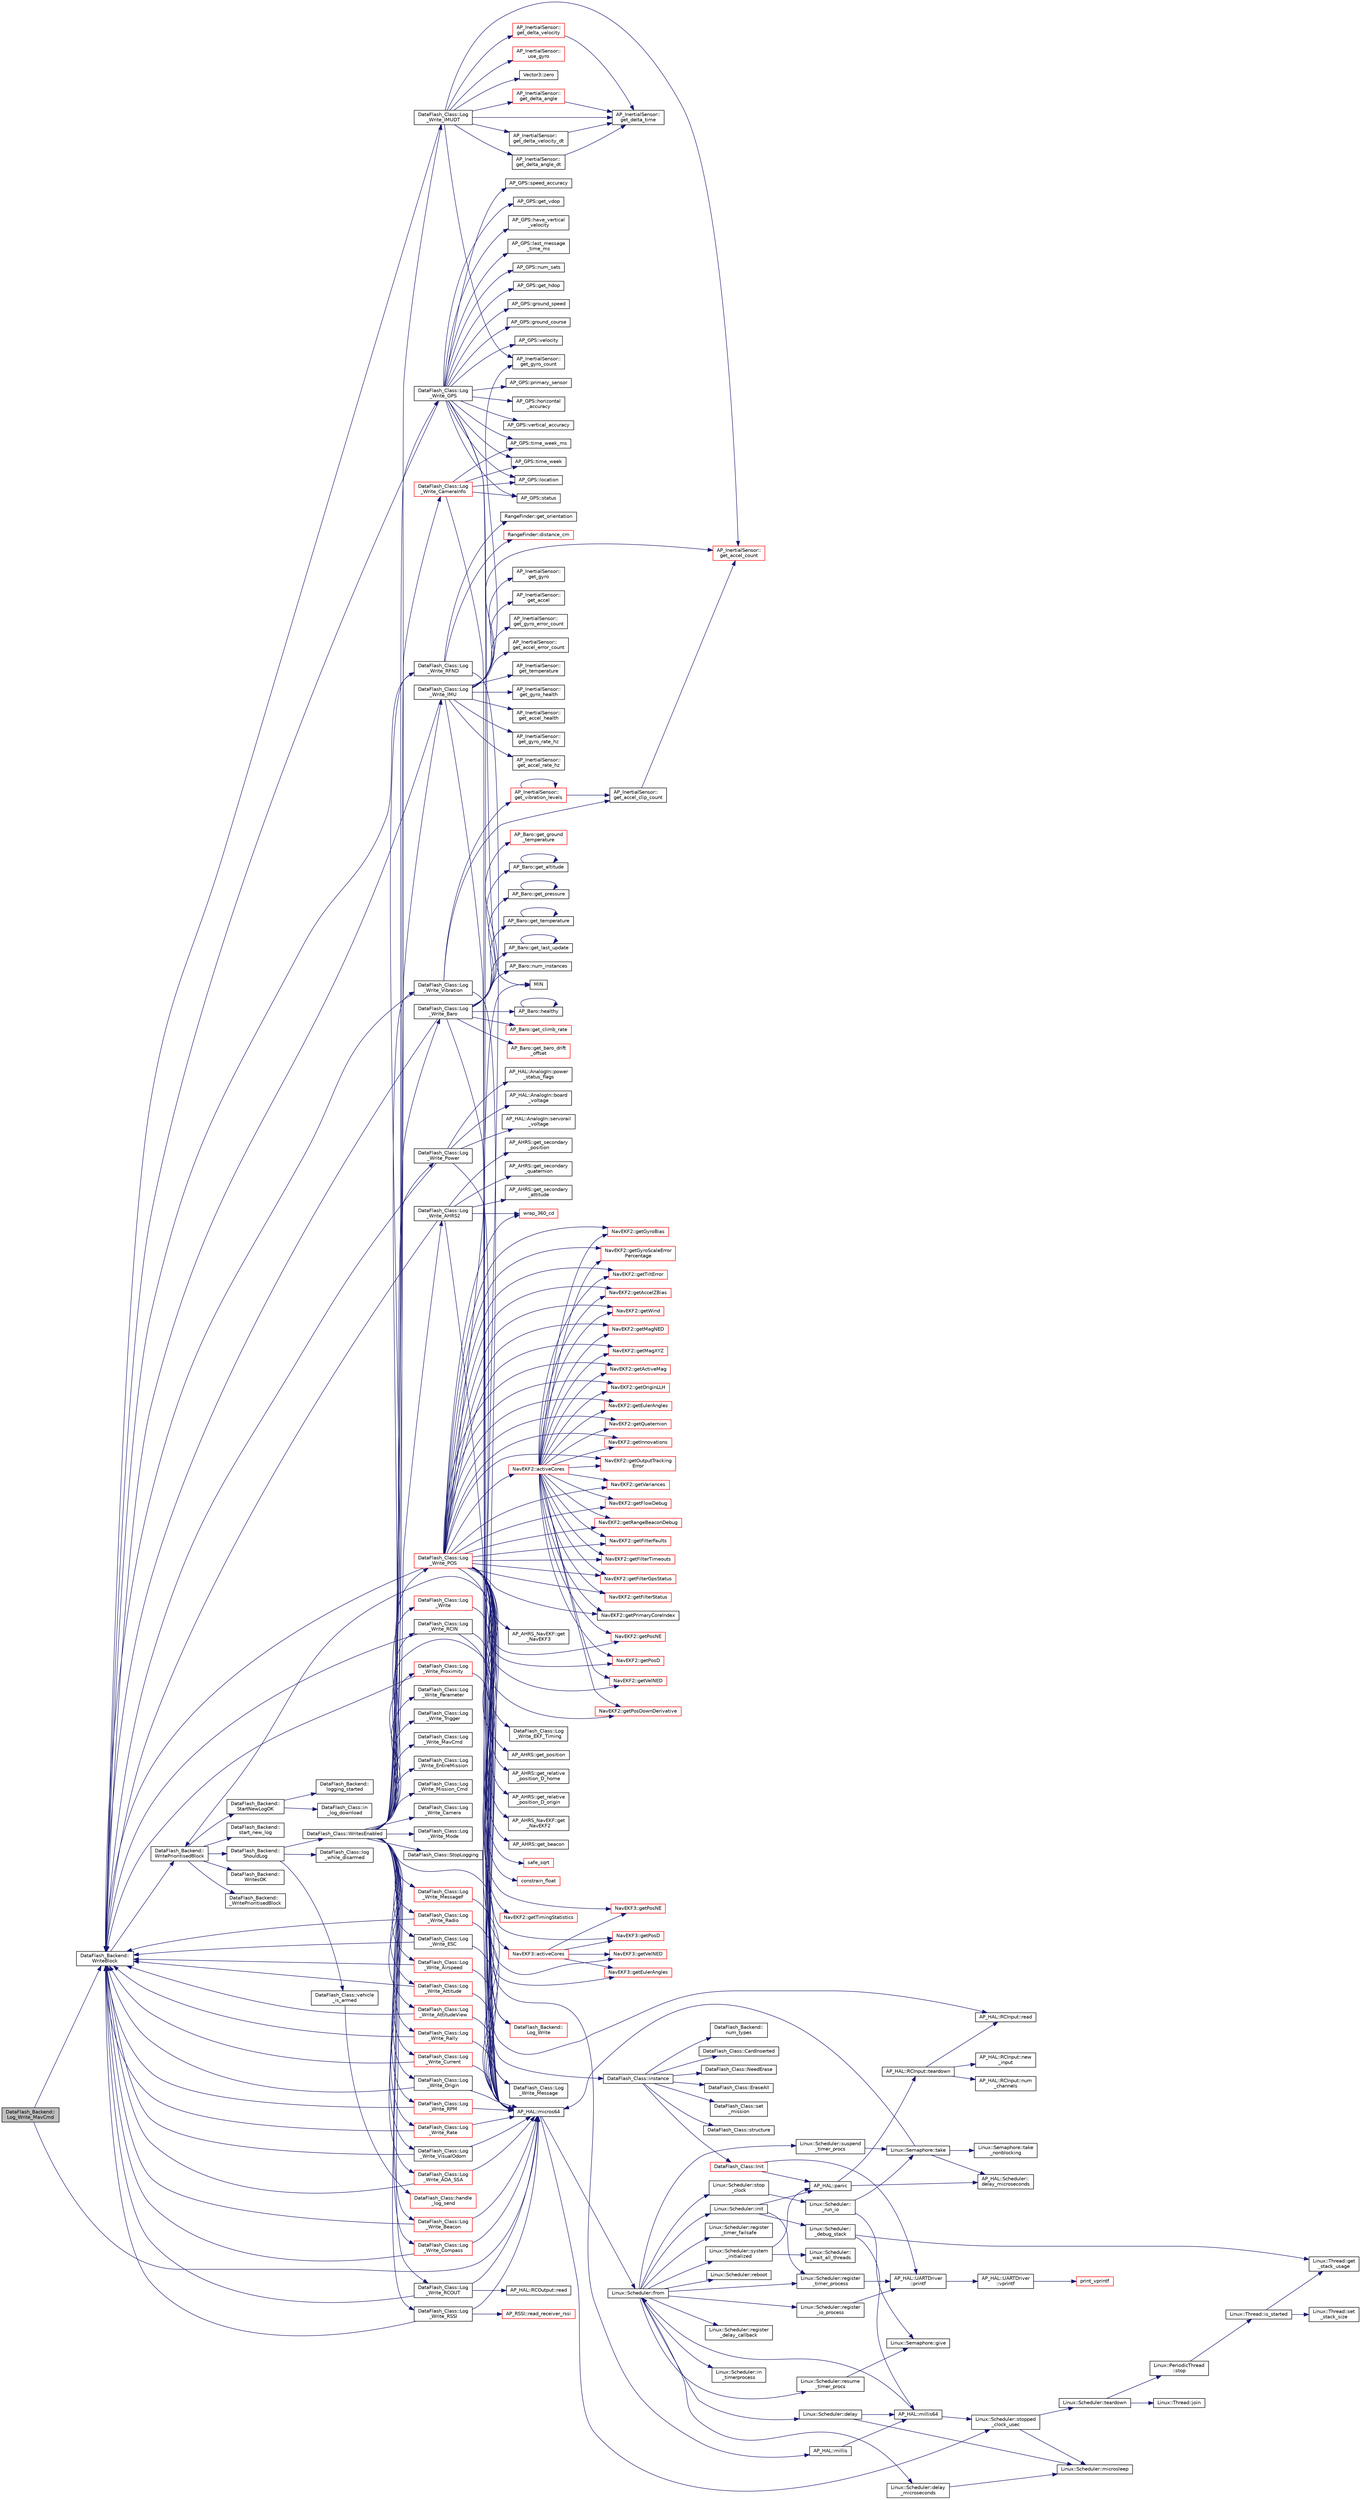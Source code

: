 digraph "DataFlash_Backend::Log_Write_MavCmd"
{
 // INTERACTIVE_SVG=YES
  edge [fontname="Helvetica",fontsize="10",labelfontname="Helvetica",labelfontsize="10"];
  node [fontname="Helvetica",fontsize="10",shape=record];
  rankdir="LR";
  Node1 [label="DataFlash_Backend::\lLog_Write_MavCmd",height=0.2,width=0.4,color="black", fillcolor="grey75", style="filled", fontcolor="black"];
  Node1 -> Node2 [color="midnightblue",fontsize="10",style="solid",fontname="Helvetica"];
  Node2 [label="AP_HAL::micros64",height=0.2,width=0.4,color="black", fillcolor="white", style="filled",URL="$namespaceAP__HAL.html#a7aa0ce7625c9680e30ff4a99940907a5"];
  Node2 -> Node3 [color="midnightblue",fontsize="10",style="solid",fontname="Helvetica"];
  Node3 [label="Linux::Scheduler::from",height=0.2,width=0.4,color="black", fillcolor="white", style="filled",URL="$classLinux_1_1Scheduler.html#a53ecaae0fdc72f85bd57c4b0cff93653"];
  Node3 -> Node4 [color="midnightblue",fontsize="10",style="solid",fontname="Helvetica"];
  Node4 [label="Linux::Scheduler::init",height=0.2,width=0.4,color="black", fillcolor="white", style="filled",URL="$classLinux_1_1Scheduler.html#a3d77c332e051c28c83fb07757e7100bd"];
  Node4 -> Node5 [color="midnightblue",fontsize="10",style="solid",fontname="Helvetica"];
  Node5 [label="AP_HAL::panic",height=0.2,width=0.4,color="black", fillcolor="white", style="filled",URL="$namespaceAP__HAL.html#a71832f03d849a0c088f04fc98d3c8143"];
  Node5 -> Node6 [color="midnightblue",fontsize="10",style="solid",fontname="Helvetica"];
  Node6 [label="AP_HAL::RCInput::teardown",height=0.2,width=0.4,color="black", fillcolor="white", style="filled",URL="$classAP__HAL_1_1RCInput.html#a2bea13d38f2b9ae8bf5193a3a69f0a31"];
  Node6 -> Node7 [color="midnightblue",fontsize="10",style="solid",fontname="Helvetica"];
  Node7 [label="AP_HAL::RCInput::new\l_input",height=0.2,width=0.4,color="black", fillcolor="white", style="filled",URL="$classAP__HAL_1_1RCInput.html#aee1fade33080edef83dd7db0fad0f7da"];
  Node6 -> Node8 [color="midnightblue",fontsize="10",style="solid",fontname="Helvetica"];
  Node8 [label="AP_HAL::RCInput::num\l_channels",height=0.2,width=0.4,color="black", fillcolor="white", style="filled",URL="$classAP__HAL_1_1RCInput.html#ae55f959c6115c1f41783af3a2b6c4fcd"];
  Node6 -> Node9 [color="midnightblue",fontsize="10",style="solid",fontname="Helvetica"];
  Node9 [label="AP_HAL::RCInput::read",height=0.2,width=0.4,color="black", fillcolor="white", style="filled",URL="$classAP__HAL_1_1RCInput.html#a078fd7e6d2e6a899009ec674a8e03498"];
  Node5 -> Node10 [color="midnightblue",fontsize="10",style="solid",fontname="Helvetica"];
  Node10 [label="AP_HAL::Scheduler::\ldelay_microseconds",height=0.2,width=0.4,color="black", fillcolor="white", style="filled",URL="$classAP__HAL_1_1Scheduler.html#a78c4f1b1f192ac1c99544b6cc8f099b0"];
  Node4 -> Node11 [color="midnightblue",fontsize="10",style="solid",fontname="Helvetica"];
  Node11 [label="Linux::Scheduler::register\l_timer_process",height=0.2,width=0.4,color="black", fillcolor="white", style="filled",URL="$classLinux_1_1Scheduler.html#a02a34a123dfebaf360f7010745e1e646"];
  Node11 -> Node12 [color="midnightblue",fontsize="10",style="solid",fontname="Helvetica"];
  Node12 [label="AP_HAL::UARTDriver\l::printf",height=0.2,width=0.4,color="black", fillcolor="white", style="filled",URL="$classAP__HAL_1_1UARTDriver.html#a6ceedc792594e59fc7d80b39a435f027"];
  Node12 -> Node13 [color="midnightblue",fontsize="10",style="solid",fontname="Helvetica"];
  Node13 [label="AP_HAL::UARTDriver\l::vprintf",height=0.2,width=0.4,color="black", fillcolor="white", style="filled",URL="$classAP__HAL_1_1UARTDriver.html#aa8abfb6d6641299472c29ac1edde559f"];
  Node13 -> Node14 [color="midnightblue",fontsize="10",style="solid",fontname="Helvetica"];
  Node14 [label="print_vprintf",height=0.2,width=0.4,color="red", fillcolor="white", style="filled",URL="$print__vprintf_8cpp.html#a1534eaeab54696df96975b56d9f49212"];
  Node4 -> Node15 [color="midnightblue",fontsize="10",style="solid",fontname="Helvetica"];
  Node15 [label="Linux::Scheduler::\l_debug_stack",height=0.2,width=0.4,color="black", fillcolor="white", style="filled",URL="$classLinux_1_1Scheduler.html#a163eb7b285c95b1b1d036fc61d723910"];
  Node15 -> Node16 [color="midnightblue",fontsize="10",style="solid",fontname="Helvetica"];
  Node16 [label="AP_HAL::millis64",height=0.2,width=0.4,color="black", fillcolor="white", style="filled",URL="$namespaceAP__HAL.html#a59336c5fceaf28a76d1df1581a87a25d"];
  Node16 -> Node3 [color="midnightblue",fontsize="10",style="solid",fontname="Helvetica"];
  Node16 -> Node17 [color="midnightblue",fontsize="10",style="solid",fontname="Helvetica"];
  Node17 [label="Linux::Scheduler::stopped\l_clock_usec",height=0.2,width=0.4,color="black", fillcolor="white", style="filled",URL="$classLinux_1_1Scheduler.html#a682b4c34f330f66db5ab4aa5d96e13f9"];
  Node17 -> Node18 [color="midnightblue",fontsize="10",style="solid",fontname="Helvetica"];
  Node18 [label="Linux::Scheduler::microsleep",height=0.2,width=0.4,color="black", fillcolor="white", style="filled",URL="$classLinux_1_1Scheduler.html#a647872aff158b510c56862f51f951538"];
  Node17 -> Node19 [color="midnightblue",fontsize="10",style="solid",fontname="Helvetica"];
  Node19 [label="Linux::Scheduler::teardown",height=0.2,width=0.4,color="black", fillcolor="white", style="filled",URL="$classLinux_1_1Scheduler.html#ab373a83d818679432520ea881044b2a7"];
  Node19 -> Node20 [color="midnightblue",fontsize="10",style="solid",fontname="Helvetica"];
  Node20 [label="Linux::PeriodicThread\l::stop",height=0.2,width=0.4,color="black", fillcolor="white", style="filled",URL="$classLinux_1_1PeriodicThread.html#a136aaf6e713f63b246fc4a2905e6e9a1"];
  Node20 -> Node21 [color="midnightblue",fontsize="10",style="solid",fontname="Helvetica"];
  Node21 [label="Linux::Thread::is_started",height=0.2,width=0.4,color="black", fillcolor="white", style="filled",URL="$classLinux_1_1Thread.html#a240d7b48a9a8eb43638f67295a1819e5"];
  Node21 -> Node22 [color="midnightblue",fontsize="10",style="solid",fontname="Helvetica"];
  Node22 [label="Linux::Thread::get\l_stack_usage",height=0.2,width=0.4,color="black", fillcolor="white", style="filled",URL="$classLinux_1_1Thread.html#a6884970a0811ae21953c57fb98aa6e96"];
  Node21 -> Node23 [color="midnightblue",fontsize="10",style="solid",fontname="Helvetica"];
  Node23 [label="Linux::Thread::set\l_stack_size",height=0.2,width=0.4,color="black", fillcolor="white", style="filled",URL="$classLinux_1_1Thread.html#a8d3282b714faaf68eae534e9276419f0"];
  Node19 -> Node24 [color="midnightblue",fontsize="10",style="solid",fontname="Helvetica"];
  Node24 [label="Linux::Thread::join",height=0.2,width=0.4,color="black", fillcolor="white", style="filled",URL="$classLinux_1_1Thread.html#a32b7d184279634922e2f3b23b584fbcd"];
  Node15 -> Node22 [color="midnightblue",fontsize="10",style="solid",fontname="Helvetica"];
  Node3 -> Node25 [color="midnightblue",fontsize="10",style="solid",fontname="Helvetica"];
  Node25 [label="Linux::Scheduler::delay",height=0.2,width=0.4,color="black", fillcolor="white", style="filled",URL="$classLinux_1_1Scheduler.html#a14f3239ecbb9889823b20dc9de655c2f"];
  Node25 -> Node16 [color="midnightblue",fontsize="10",style="solid",fontname="Helvetica"];
  Node25 -> Node18 [color="midnightblue",fontsize="10",style="solid",fontname="Helvetica"];
  Node3 -> Node26 [color="midnightblue",fontsize="10",style="solid",fontname="Helvetica"];
  Node26 [label="Linux::Scheduler::delay\l_microseconds",height=0.2,width=0.4,color="black", fillcolor="white", style="filled",URL="$classLinux_1_1Scheduler.html#a4cffd5bcba0175bf49c7aa75ff3bf09a"];
  Node26 -> Node18 [color="midnightblue",fontsize="10",style="solid",fontname="Helvetica"];
  Node3 -> Node27 [color="midnightblue",fontsize="10",style="solid",fontname="Helvetica"];
  Node27 [label="Linux::Scheduler::register\l_delay_callback",height=0.2,width=0.4,color="black", fillcolor="white", style="filled",URL="$classLinux_1_1Scheduler.html#a5cb50b637d5fd3e5f9220bc23db0fb3f"];
  Node3 -> Node11 [color="midnightblue",fontsize="10",style="solid",fontname="Helvetica"];
  Node3 -> Node28 [color="midnightblue",fontsize="10",style="solid",fontname="Helvetica"];
  Node28 [label="Linux::Scheduler::register\l_io_process",height=0.2,width=0.4,color="black", fillcolor="white", style="filled",URL="$classLinux_1_1Scheduler.html#aa2be97cb8686d72cc322fb38f69a940c"];
  Node28 -> Node12 [color="midnightblue",fontsize="10",style="solid",fontname="Helvetica"];
  Node3 -> Node29 [color="midnightblue",fontsize="10",style="solid",fontname="Helvetica"];
  Node29 [label="Linux::Scheduler::suspend\l_timer_procs",height=0.2,width=0.4,color="black", fillcolor="white", style="filled",URL="$classLinux_1_1Scheduler.html#abba967d02c28cb0b16a7cebbff9bc6d6"];
  Node29 -> Node30 [color="midnightblue",fontsize="10",style="solid",fontname="Helvetica"];
  Node30 [label="Linux::Semaphore::take",height=0.2,width=0.4,color="black", fillcolor="white", style="filled",URL="$classLinux_1_1Semaphore.html#afc4c8706abb7e68aa4001ea372dc614e"];
  Node30 -> Node31 [color="midnightblue",fontsize="10",style="solid",fontname="Helvetica"];
  Node31 [label="Linux::Semaphore::take\l_nonblocking",height=0.2,width=0.4,color="black", fillcolor="white", style="filled",URL="$classLinux_1_1Semaphore.html#a561b4f40f3a76335f1a686c2aed526f9"];
  Node30 -> Node2 [color="midnightblue",fontsize="10",style="solid",fontname="Helvetica"];
  Node30 -> Node10 [color="midnightblue",fontsize="10",style="solid",fontname="Helvetica"];
  Node3 -> Node32 [color="midnightblue",fontsize="10",style="solid",fontname="Helvetica"];
  Node32 [label="Linux::Scheduler::resume\l_timer_procs",height=0.2,width=0.4,color="black", fillcolor="white", style="filled",URL="$classLinux_1_1Scheduler.html#aee4e701b92cb4721c4de1bfcdcded70c"];
  Node32 -> Node33 [color="midnightblue",fontsize="10",style="solid",fontname="Helvetica"];
  Node33 [label="Linux::Semaphore::give",height=0.2,width=0.4,color="black", fillcolor="white", style="filled",URL="$classLinux_1_1Semaphore.html#a216f91636f64b57b59d43ef64af91624"];
  Node3 -> Node34 [color="midnightblue",fontsize="10",style="solid",fontname="Helvetica"];
  Node34 [label="Linux::Scheduler::in\l_timerprocess",height=0.2,width=0.4,color="black", fillcolor="white", style="filled",URL="$classLinux_1_1Scheduler.html#af23753e7c6bfa97553db215a64235455"];
  Node3 -> Node35 [color="midnightblue",fontsize="10",style="solid",fontname="Helvetica"];
  Node35 [label="Linux::Scheduler::register\l_timer_failsafe",height=0.2,width=0.4,color="black", fillcolor="white", style="filled",URL="$classLinux_1_1Scheduler.html#ac193459e3575c7a0588fdc72250c2044"];
  Node3 -> Node36 [color="midnightblue",fontsize="10",style="solid",fontname="Helvetica"];
  Node36 [label="Linux::Scheduler::system\l_initialized",height=0.2,width=0.4,color="black", fillcolor="white", style="filled",URL="$classLinux_1_1Scheduler.html#ad6070a7ee637adf5101b1e6b6efbf8f6"];
  Node36 -> Node5 [color="midnightblue",fontsize="10",style="solid",fontname="Helvetica"];
  Node36 -> Node37 [color="midnightblue",fontsize="10",style="solid",fontname="Helvetica"];
  Node37 [label="Linux::Scheduler::\l_wait_all_threads",height=0.2,width=0.4,color="black", fillcolor="white", style="filled",URL="$classLinux_1_1Scheduler.html#ac52c8da3f1f4fd79c50bd64379daf399"];
  Node3 -> Node38 [color="midnightblue",fontsize="10",style="solid",fontname="Helvetica"];
  Node38 [label="Linux::Scheduler::reboot",height=0.2,width=0.4,color="black", fillcolor="white", style="filled",URL="$classLinux_1_1Scheduler.html#ae72cfa66c849ffd882ef518c35c71e69"];
  Node3 -> Node39 [color="midnightblue",fontsize="10",style="solid",fontname="Helvetica"];
  Node39 [label="Linux::Scheduler::stop\l_clock",height=0.2,width=0.4,color="black", fillcolor="white", style="filled",URL="$classLinux_1_1Scheduler.html#a392aebafcdfe9a812e4db4b7a9dcce9c"];
  Node39 -> Node40 [color="midnightblue",fontsize="10",style="solid",fontname="Helvetica"];
  Node40 [label="Linux::Scheduler::\l_run_io",height=0.2,width=0.4,color="black", fillcolor="white", style="filled",URL="$classLinux_1_1Scheduler.html#a70b024d7d0886bf47b46cc3ee310d638"];
  Node40 -> Node30 [color="midnightblue",fontsize="10",style="solid",fontname="Helvetica"];
  Node40 -> Node33 [color="midnightblue",fontsize="10",style="solid",fontname="Helvetica"];
  Node2 -> Node17 [color="midnightblue",fontsize="10",style="solid",fontname="Helvetica"];
  Node1 -> Node41 [color="midnightblue",fontsize="10",style="solid",fontname="Helvetica"];
  Node41 [label="DataFlash_Backend::\lWriteBlock",height=0.2,width=0.4,color="black", fillcolor="white", style="filled",URL="$classDataFlash__Backend.html#aed94b3ad1fd7333ddd7c2e20c3433d52"];
  Node41 -> Node42 [color="midnightblue",fontsize="10",style="solid",fontname="Helvetica"];
  Node42 [label="DataFlash_Backend::\lWritePrioritisedBlock",height=0.2,width=0.4,color="black", fillcolor="white", style="filled",URL="$classDataFlash__Backend.html#a70bd07e118265442caab0d742cb06abc"];
  Node42 -> Node43 [color="midnightblue",fontsize="10",style="solid",fontname="Helvetica"];
  Node43 [label="DataFlash_Backend::\lShouldLog",height=0.2,width=0.4,color="black", fillcolor="white", style="filled",URL="$classDataFlash__Backend.html#ae29c274eff677e46bb9e404656194789"];
  Node43 -> Node44 [color="midnightblue",fontsize="10",style="solid",fontname="Helvetica"];
  Node44 [label="DataFlash_Class::WritesEnabled",height=0.2,width=0.4,color="black", fillcolor="white", style="filled",URL="$classDataFlash__Class.html#a680528ccef337901407a125439e1f397"];
  Node44 -> Node45 [color="midnightblue",fontsize="10",style="solid",fontname="Helvetica"];
  Node45 [label="DataFlash_Class::StopLogging",height=0.2,width=0.4,color="black", fillcolor="white", style="filled",URL="$classDataFlash__Class.html#a538502933250cd0213a575101b1a127d"];
  Node44 -> Node46 [color="midnightblue",fontsize="10",style="solid",fontname="Helvetica"];
  Node46 [label="DataFlash_Class::Log\l_Write_Parameter",height=0.2,width=0.4,color="black", fillcolor="white", style="filled",URL="$classDataFlash__Class.html#a488ee9ba241f827fcb979dbccfdab76d"];
  Node44 -> Node47 [color="midnightblue",fontsize="10",style="solid",fontname="Helvetica"];
  Node47 [label="DataFlash_Class::Log\l_Write_GPS",height=0.2,width=0.4,color="black", fillcolor="white", style="filled",URL="$classDataFlash__Class.html#a8a9087dec83092f0ea67b6741ff9f32e"];
  Node47 -> Node2 [color="midnightblue",fontsize="10",style="solid",fontname="Helvetica"];
  Node47 -> Node48 [color="midnightblue",fontsize="10",style="solid",fontname="Helvetica"];
  Node48 [label="AP_GPS::location",height=0.2,width=0.4,color="black", fillcolor="white", style="filled",URL="$classAP__GPS.html#a2ca8a9bad47faad1baeb09e124979022"];
  Node47 -> Node49 [color="midnightblue",fontsize="10",style="solid",fontname="Helvetica"];
  Node49 [label="AP_GPS::status",height=0.2,width=0.4,color="black", fillcolor="white", style="filled",URL="$classAP__GPS.html#a9093c8cf1d5a78ccd8677229bb314d37",tooltip="Query GPS status. "];
  Node47 -> Node50 [color="midnightblue",fontsize="10",style="solid",fontname="Helvetica"];
  Node50 [label="AP_GPS::time_week_ms",height=0.2,width=0.4,color="black", fillcolor="white", style="filled",URL="$classAP__GPS.html#a1a47dc3e414a9d83ff18fa849c538823"];
  Node47 -> Node51 [color="midnightblue",fontsize="10",style="solid",fontname="Helvetica"];
  Node51 [label="AP_GPS::time_week",height=0.2,width=0.4,color="black", fillcolor="white", style="filled",URL="$classAP__GPS.html#a0f232d5ff5d2e54ad7dc7a52ab16f207"];
  Node47 -> Node52 [color="midnightblue",fontsize="10",style="solid",fontname="Helvetica"];
  Node52 [label="AP_GPS::num_sats",height=0.2,width=0.4,color="black", fillcolor="white", style="filled",URL="$classAP__GPS.html#af74c8da8ab7394a33b0f0e64582d8648"];
  Node47 -> Node53 [color="midnightblue",fontsize="10",style="solid",fontname="Helvetica"];
  Node53 [label="AP_GPS::get_hdop",height=0.2,width=0.4,color="black", fillcolor="white", style="filled",URL="$classAP__GPS.html#ae70aabdca2602d0a8f12f3e7696b3c55"];
  Node47 -> Node54 [color="midnightblue",fontsize="10",style="solid",fontname="Helvetica"];
  Node54 [label="AP_GPS::ground_speed",height=0.2,width=0.4,color="black", fillcolor="white", style="filled",URL="$classAP__GPS.html#a426041563da447ec6e9cde1926a88fdb"];
  Node47 -> Node55 [color="midnightblue",fontsize="10",style="solid",fontname="Helvetica"];
  Node55 [label="AP_GPS::ground_course",height=0.2,width=0.4,color="black", fillcolor="white", style="filled",URL="$classAP__GPS.html#a5bff6fe60a8622eb35886fa413f9a249"];
  Node47 -> Node56 [color="midnightblue",fontsize="10",style="solid",fontname="Helvetica"];
  Node56 [label="AP_GPS::velocity",height=0.2,width=0.4,color="black", fillcolor="white", style="filled",URL="$classAP__GPS.html#a8b36acdc5098b3f77e28ec640b438fbd"];
  Node47 -> Node57 [color="midnightblue",fontsize="10",style="solid",fontname="Helvetica"];
  Node57 [label="AP_GPS::primary_sensor",height=0.2,width=0.4,color="black", fillcolor="white", style="filled",URL="$classAP__GPS.html#a8881e12793759a81dc52755a76d0cc98"];
  Node47 -> Node41 [color="midnightblue",fontsize="10",style="solid",fontname="Helvetica"];
  Node47 -> Node58 [color="midnightblue",fontsize="10",style="solid",fontname="Helvetica"];
  Node58 [label="AP_GPS::horizontal\l_accuracy",height=0.2,width=0.4,color="black", fillcolor="white", style="filled",URL="$classAP__GPS.html#ab9667a2efe22a330232d6ba425c78364"];
  Node47 -> Node59 [color="midnightblue",fontsize="10",style="solid",fontname="Helvetica"];
  Node59 [label="AP_GPS::vertical_accuracy",height=0.2,width=0.4,color="black", fillcolor="white", style="filled",URL="$classAP__GPS.html#a8e6e1403d3e5d9856683739295a6b84f"];
  Node47 -> Node60 [color="midnightblue",fontsize="10",style="solid",fontname="Helvetica"];
  Node60 [label="AP_GPS::speed_accuracy",height=0.2,width=0.4,color="black", fillcolor="white", style="filled",URL="$classAP__GPS.html#ae23d76fc05fafc83e57d0c6a620b1567"];
  Node47 -> Node61 [color="midnightblue",fontsize="10",style="solid",fontname="Helvetica"];
  Node61 [label="AP_GPS::get_vdop",height=0.2,width=0.4,color="black", fillcolor="white", style="filled",URL="$classAP__GPS.html#a884e2d3e3896b651b56f2558475604ef"];
  Node47 -> Node62 [color="midnightblue",fontsize="10",style="solid",fontname="Helvetica"];
  Node62 [label="MIN",height=0.2,width=0.4,color="black", fillcolor="white", style="filled",URL="$AP__Math_8h.html#a6b187a3fa1e9f663e89175e7e8e213d6"];
  Node47 -> Node63 [color="midnightblue",fontsize="10",style="solid",fontname="Helvetica"];
  Node63 [label="AP_GPS::have_vertical\l_velocity",height=0.2,width=0.4,color="black", fillcolor="white", style="filled",URL="$classAP__GPS.html#ac7d2e0692095207a6ff19072dcac9ef6"];
  Node47 -> Node64 [color="midnightblue",fontsize="10",style="solid",fontname="Helvetica"];
  Node64 [label="AP_GPS::last_message\l_time_ms",height=0.2,width=0.4,color="black", fillcolor="white", style="filled",URL="$classAP__GPS.html#af701b15d8f8f1050e4acab57a867cf4b"];
  Node44 -> Node65 [color="midnightblue",fontsize="10",style="solid",fontname="Helvetica"];
  Node65 [label="DataFlash_Class::instance",height=0.2,width=0.4,color="black", fillcolor="white", style="filled",URL="$classDataFlash__Class.html#af898b7f68e05b5d2a6eaf53d2c178983"];
  Node65 -> Node66 [color="midnightblue",fontsize="10",style="solid",fontname="Helvetica"];
  Node66 [label="DataFlash_Class::set\l_mission",height=0.2,width=0.4,color="black", fillcolor="white", style="filled",URL="$classDataFlash__Class.html#a95bf3cac993c1ee326acc6447e99d875"];
  Node65 -> Node67 [color="midnightblue",fontsize="10",style="solid",fontname="Helvetica"];
  Node67 [label="DataFlash_Class::Init",height=0.2,width=0.4,color="red", fillcolor="white", style="filled",URL="$classDataFlash__Class.html#aabebe7ff9db07e2890274fceaa81b063"];
  Node67 -> Node5 [color="midnightblue",fontsize="10",style="solid",fontname="Helvetica"];
  Node67 -> Node12 [color="midnightblue",fontsize="10",style="solid",fontname="Helvetica"];
  Node65 -> Node68 [color="midnightblue",fontsize="10",style="solid",fontname="Helvetica"];
  Node68 [label="DataFlash_Class::structure",height=0.2,width=0.4,color="black", fillcolor="white", style="filled",URL="$classDataFlash__Class.html#a7ac0e748bbc5c6e72645bb6245257600"];
  Node65 -> Node69 [color="midnightblue",fontsize="10",style="solid",fontname="Helvetica"];
  Node69 [label="DataFlash_Backend::\lnum_types",height=0.2,width=0.4,color="black", fillcolor="white", style="filled",URL="$classDataFlash__Backend.html#a33e7a1703d68bd91ac6782bb10b209f8"];
  Node65 -> Node70 [color="midnightblue",fontsize="10",style="solid",fontname="Helvetica"];
  Node70 [label="DataFlash_Class::CardInserted",height=0.2,width=0.4,color="black", fillcolor="white", style="filled",URL="$classDataFlash__Class.html#a1d18bc15f196f1deb794f9ebd4878da8"];
  Node65 -> Node71 [color="midnightblue",fontsize="10",style="solid",fontname="Helvetica"];
  Node71 [label="DataFlash_Class::NeedErase",height=0.2,width=0.4,color="black", fillcolor="white", style="filled",URL="$classDataFlash__Class.html#a803c6dd673a2eaac58eea2012e57ea17"];
  Node65 -> Node72 [color="midnightblue",fontsize="10",style="solid",fontname="Helvetica"];
  Node72 [label="DataFlash_Class::EraseAll",height=0.2,width=0.4,color="black", fillcolor="white", style="filled",URL="$classDataFlash__Class.html#a53a4a975a3813e9f58ddaaa3b5865a4a"];
  Node44 -> Node73 [color="midnightblue",fontsize="10",style="solid",fontname="Helvetica"];
  Node73 [label="DataFlash_Class::Log\l_Write_RFND",height=0.2,width=0.4,color="black", fillcolor="white", style="filled",URL="$classDataFlash__Class.html#af0a21d8a256a8e1e6f9da5566cc5a168"];
  Node73 -> Node2 [color="midnightblue",fontsize="10",style="solid",fontname="Helvetica"];
  Node73 -> Node74 [color="midnightblue",fontsize="10",style="solid",fontname="Helvetica"];
  Node74 [label="RangeFinder::distance_cm",height=0.2,width=0.4,color="red", fillcolor="white", style="filled",URL="$classRangeFinder.html#a451a7507d534024c72faa2d1b734cb3c"];
  Node73 -> Node75 [color="midnightblue",fontsize="10",style="solid",fontname="Helvetica"];
  Node75 [label="RangeFinder::get_orientation",height=0.2,width=0.4,color="black", fillcolor="white", style="filled",URL="$classRangeFinder.html#a8726073396e842beb10cd0b851fa5521"];
  Node73 -> Node41 [color="midnightblue",fontsize="10",style="solid",fontname="Helvetica"];
  Node44 -> Node76 [color="midnightblue",fontsize="10",style="solid",fontname="Helvetica"];
  Node76 [label="DataFlash_Class::Log\l_Write_IMU",height=0.2,width=0.4,color="black", fillcolor="white", style="filled",URL="$classDataFlash__Class.html#a805d766e5347af5349e0979a2a07e452"];
  Node76 -> Node2 [color="midnightblue",fontsize="10",style="solid",fontname="Helvetica"];
  Node76 -> Node77 [color="midnightblue",fontsize="10",style="solid",fontname="Helvetica"];
  Node77 [label="AP_InertialSensor::\lget_gyro",height=0.2,width=0.4,color="black", fillcolor="white", style="filled",URL="$classAP__InertialSensor.html#a6df2d8ad956d4f375bdee541102f16af"];
  Node76 -> Node78 [color="midnightblue",fontsize="10",style="solid",fontname="Helvetica"];
  Node78 [label="AP_InertialSensor::\lget_accel",height=0.2,width=0.4,color="black", fillcolor="white", style="filled",URL="$classAP__InertialSensor.html#a0f63a4a0e6fc84d6ab9519bc4b254055"];
  Node76 -> Node79 [color="midnightblue",fontsize="10",style="solid",fontname="Helvetica"];
  Node79 [label="AP_InertialSensor::\lget_gyro_error_count",height=0.2,width=0.4,color="black", fillcolor="white", style="filled",URL="$classAP__InertialSensor.html#a0208b9ee617055ef5fccf3547fa79400"];
  Node76 -> Node80 [color="midnightblue",fontsize="10",style="solid",fontname="Helvetica"];
  Node80 [label="AP_InertialSensor::\lget_accel_error_count",height=0.2,width=0.4,color="black", fillcolor="white", style="filled",URL="$classAP__InertialSensor.html#a51a3b3e542f07bbbaea85df6f7c653bf"];
  Node76 -> Node81 [color="midnightblue",fontsize="10",style="solid",fontname="Helvetica"];
  Node81 [label="AP_InertialSensor::\lget_temperature",height=0.2,width=0.4,color="black", fillcolor="white", style="filled",URL="$classAP__InertialSensor.html#a837904ff9797073addb51f20cfefef19"];
  Node76 -> Node82 [color="midnightblue",fontsize="10",style="solid",fontname="Helvetica"];
  Node82 [label="AP_InertialSensor::\lget_gyro_health",height=0.2,width=0.4,color="black", fillcolor="white", style="filled",URL="$classAP__InertialSensor.html#abc8c1aea2c3bc58a05d8d9832a9d1194"];
  Node76 -> Node83 [color="midnightblue",fontsize="10",style="solid",fontname="Helvetica"];
  Node83 [label="AP_InertialSensor::\lget_accel_health",height=0.2,width=0.4,color="black", fillcolor="white", style="filled",URL="$classAP__InertialSensor.html#a2044e7b3804c73b4c393d3988351a96e"];
  Node76 -> Node84 [color="midnightblue",fontsize="10",style="solid",fontname="Helvetica"];
  Node84 [label="AP_InertialSensor::\lget_gyro_rate_hz",height=0.2,width=0.4,color="black", fillcolor="white", style="filled",URL="$classAP__InertialSensor.html#a72fab33b51df58de4d58450a30575522"];
  Node76 -> Node85 [color="midnightblue",fontsize="10",style="solid",fontname="Helvetica"];
  Node85 [label="AP_InertialSensor::\lget_accel_rate_hz",height=0.2,width=0.4,color="black", fillcolor="white", style="filled",URL="$classAP__InertialSensor.html#afa9b1004c306ba221deba79866d3388a"];
  Node76 -> Node41 [color="midnightblue",fontsize="10",style="solid",fontname="Helvetica"];
  Node76 -> Node86 [color="midnightblue",fontsize="10",style="solid",fontname="Helvetica"];
  Node86 [label="AP_InertialSensor::\lget_gyro_count",height=0.2,width=0.4,color="black", fillcolor="white", style="filled",URL="$classAP__InertialSensor.html#aef7fac4fe6ae817ed325f9e35735e94d"];
  Node76 -> Node87 [color="midnightblue",fontsize="10",style="solid",fontname="Helvetica"];
  Node87 [label="AP_InertialSensor::\lget_accel_count",height=0.2,width=0.4,color="red", fillcolor="white", style="filled",URL="$classAP__InertialSensor.html#ac57331a5046d45016ef900726e1be2fb"];
  Node44 -> Node88 [color="midnightblue",fontsize="10",style="solid",fontname="Helvetica"];
  Node88 [label="DataFlash_Class::Log\l_Write_IMUDT",height=0.2,width=0.4,color="black", fillcolor="white", style="filled",URL="$classDataFlash__Class.html#a5835f10f0f4c71618a3793d582b3a52a"];
  Node88 -> Node89 [color="midnightblue",fontsize="10",style="solid",fontname="Helvetica"];
  Node89 [label="AP_InertialSensor::\lget_delta_time",height=0.2,width=0.4,color="black", fillcolor="white", style="filled",URL="$classAP__InertialSensor.html#a7091792f55b39778157617b5e38e6075"];
  Node88 -> Node90 [color="midnightblue",fontsize="10",style="solid",fontname="Helvetica"];
  Node90 [label="AP_InertialSensor::\lget_delta_velocity_dt",height=0.2,width=0.4,color="black", fillcolor="white", style="filled",URL="$classAP__InertialSensor.html#ad22e8ed9b13a093d5cf3a2a420522b3b"];
  Node90 -> Node89 [color="midnightblue",fontsize="10",style="solid",fontname="Helvetica"];
  Node88 -> Node91 [color="midnightblue",fontsize="10",style="solid",fontname="Helvetica"];
  Node91 [label="AP_InertialSensor::\lget_delta_angle_dt",height=0.2,width=0.4,color="black", fillcolor="white", style="filled",URL="$classAP__InertialSensor.html#aa0f163df261837af5bfe71c3ad0cee6c"];
  Node91 -> Node89 [color="midnightblue",fontsize="10",style="solid",fontname="Helvetica"];
  Node88 -> Node92 [color="midnightblue",fontsize="10",style="solid",fontname="Helvetica"];
  Node92 [label="AP_InertialSensor::\lget_delta_angle",height=0.2,width=0.4,color="red", fillcolor="white", style="filled",URL="$classAP__InertialSensor.html#a3be069418436a7fc7a9f87c2b8b34730"];
  Node92 -> Node89 [color="midnightblue",fontsize="10",style="solid",fontname="Helvetica"];
  Node88 -> Node93 [color="midnightblue",fontsize="10",style="solid",fontname="Helvetica"];
  Node93 [label="AP_InertialSensor::\lget_delta_velocity",height=0.2,width=0.4,color="red", fillcolor="white", style="filled",URL="$classAP__InertialSensor.html#ae29959984a5cbda37ebfce599f89ef73"];
  Node93 -> Node89 [color="midnightblue",fontsize="10",style="solid",fontname="Helvetica"];
  Node88 -> Node41 [color="midnightblue",fontsize="10",style="solid",fontname="Helvetica"];
  Node88 -> Node86 [color="midnightblue",fontsize="10",style="solid",fontname="Helvetica"];
  Node88 -> Node87 [color="midnightblue",fontsize="10",style="solid",fontname="Helvetica"];
  Node88 -> Node94 [color="midnightblue",fontsize="10",style="solid",fontname="Helvetica"];
  Node94 [label="AP_InertialSensor::\luse_gyro",height=0.2,width=0.4,color="red", fillcolor="white", style="filled",URL="$classAP__InertialSensor.html#a9e282c96973585fd9d22973a751fdf03"];
  Node88 -> Node95 [color="midnightblue",fontsize="10",style="solid",fontname="Helvetica"];
  Node95 [label="Vector3::zero",height=0.2,width=0.4,color="black", fillcolor="white", style="filled",URL="$classVector3.html#adf1769d5ee5df2f8585df2f540fa5efe"];
  Node44 -> Node96 [color="midnightblue",fontsize="10",style="solid",fontname="Helvetica"];
  Node96 [label="DataFlash_Class::Log\l_Write_Vibration",height=0.2,width=0.4,color="black", fillcolor="white", style="filled",URL="$classDataFlash__Class.html#af3e28f802f9d4f6be01a5283ada628fe"];
  Node96 -> Node2 [color="midnightblue",fontsize="10",style="solid",fontname="Helvetica"];
  Node96 -> Node97 [color="midnightblue",fontsize="10",style="solid",fontname="Helvetica"];
  Node97 [label="AP_InertialSensor::\lget_vibration_levels",height=0.2,width=0.4,color="red", fillcolor="white", style="filled",URL="$classAP__InertialSensor.html#aa781aa6c6244eac9da3f144cb81b3213"];
  Node97 -> Node97 [color="midnightblue",fontsize="10",style="solid",fontname="Helvetica"];
  Node97 -> Node98 [color="midnightblue",fontsize="10",style="solid",fontname="Helvetica"];
  Node98 [label="AP_InertialSensor::\lget_accel_clip_count",height=0.2,width=0.4,color="black", fillcolor="white", style="filled",URL="$classAP__InertialSensor.html#aa670f13835339cc000af447c6be5c4b1"];
  Node98 -> Node87 [color="midnightblue",fontsize="10",style="solid",fontname="Helvetica"];
  Node96 -> Node98 [color="midnightblue",fontsize="10",style="solid",fontname="Helvetica"];
  Node96 -> Node41 [color="midnightblue",fontsize="10",style="solid",fontname="Helvetica"];
  Node44 -> Node99 [color="midnightblue",fontsize="10",style="solid",fontname="Helvetica"];
  Node99 [label="DataFlash_Class::Log\l_Write_RCIN",height=0.2,width=0.4,color="black", fillcolor="white", style="filled",URL="$classDataFlash__Class.html#ae3cb0f9ab8db6bcced3f504a2a767081"];
  Node99 -> Node2 [color="midnightblue",fontsize="10",style="solid",fontname="Helvetica"];
  Node99 -> Node9 [color="midnightblue",fontsize="10",style="solid",fontname="Helvetica"];
  Node99 -> Node41 [color="midnightblue",fontsize="10",style="solid",fontname="Helvetica"];
  Node44 -> Node100 [color="midnightblue",fontsize="10",style="solid",fontname="Helvetica"];
  Node100 [label="DataFlash_Class::Log\l_Write_RCOUT",height=0.2,width=0.4,color="black", fillcolor="white", style="filled",URL="$classDataFlash__Class.html#a365196ae7546b5065934ffbdb91066e5"];
  Node100 -> Node2 [color="midnightblue",fontsize="10",style="solid",fontname="Helvetica"];
  Node100 -> Node101 [color="midnightblue",fontsize="10",style="solid",fontname="Helvetica"];
  Node101 [label="AP_HAL::RCOutput::read",height=0.2,width=0.4,color="black", fillcolor="white", style="filled",URL="$classAP__HAL_1_1RCOutput.html#a420a3b2ebf1216aa2dea1563225bb70f"];
  Node100 -> Node41 [color="midnightblue",fontsize="10",style="solid",fontname="Helvetica"];
  Node44 -> Node102 [color="midnightblue",fontsize="10",style="solid",fontname="Helvetica"];
  Node102 [label="DataFlash_Class::Log\l_Write_RSSI",height=0.2,width=0.4,color="black", fillcolor="white", style="filled",URL="$classDataFlash__Class.html#ab89b9493bafe090db104589de9bc100c"];
  Node102 -> Node2 [color="midnightblue",fontsize="10",style="solid",fontname="Helvetica"];
  Node102 -> Node103 [color="midnightblue",fontsize="10",style="solid",fontname="Helvetica"];
  Node103 [label="AP_RSSI::read_receiver_rssi",height=0.2,width=0.4,color="red", fillcolor="white", style="filled",URL="$classAP__RSSI.html#aaf433294279d2da28157c6036faee2fa"];
  Node102 -> Node41 [color="midnightblue",fontsize="10",style="solid",fontname="Helvetica"];
  Node44 -> Node104 [color="midnightblue",fontsize="10",style="solid",fontname="Helvetica"];
  Node104 [label="DataFlash_Class::Log\l_Write_Baro",height=0.2,width=0.4,color="black", fillcolor="white", style="filled",URL="$classDataFlash__Class.html#a4a12c2f2025e0a63d6ec85602857d0cb"];
  Node104 -> Node2 [color="midnightblue",fontsize="10",style="solid",fontname="Helvetica"];
  Node104 -> Node105 [color="midnightblue",fontsize="10",style="solid",fontname="Helvetica"];
  Node105 [label="AP_Baro::get_climb_rate",height=0.2,width=0.4,color="red", fillcolor="white", style="filled",URL="$classAP__Baro.html#afd63ca7ecadb313c2217bd9f7e6a7b42"];
  Node104 -> Node106 [color="midnightblue",fontsize="10",style="solid",fontname="Helvetica"];
  Node106 [label="AP_Baro::get_baro_drift\l_offset",height=0.2,width=0.4,color="red", fillcolor="white", style="filled",URL="$classAP__Baro.html#a79bff5f0fdc6e8f6f0f801e829179ad7"];
  Node104 -> Node107 [color="midnightblue",fontsize="10",style="solid",fontname="Helvetica"];
  Node107 [label="AP_Baro::get_ground\l_temperature",height=0.2,width=0.4,color="red", fillcolor="white", style="filled",URL="$classAP__Baro.html#a56e804f0994a7fa0bb295735002c928e"];
  Node104 -> Node108 [color="midnightblue",fontsize="10",style="solid",fontname="Helvetica"];
  Node108 [label="AP_Baro::get_altitude",height=0.2,width=0.4,color="black", fillcolor="white", style="filled",URL="$classAP__Baro.html#a984b4dbc11e276e832467253590da933"];
  Node108 -> Node108 [color="midnightblue",fontsize="10",style="solid",fontname="Helvetica"];
  Node104 -> Node109 [color="midnightblue",fontsize="10",style="solid",fontname="Helvetica"];
  Node109 [label="AP_Baro::get_pressure",height=0.2,width=0.4,color="black", fillcolor="white", style="filled",URL="$classAP__Baro.html#aafa0e900262503f0ba84d4cadcf888d7"];
  Node109 -> Node109 [color="midnightblue",fontsize="10",style="solid",fontname="Helvetica"];
  Node104 -> Node110 [color="midnightblue",fontsize="10",style="solid",fontname="Helvetica"];
  Node110 [label="AP_Baro::get_temperature",height=0.2,width=0.4,color="black", fillcolor="white", style="filled",URL="$classAP__Baro.html#a08986d0a15b5b74601f505c9ffb258c2"];
  Node110 -> Node110 [color="midnightblue",fontsize="10",style="solid",fontname="Helvetica"];
  Node104 -> Node111 [color="midnightblue",fontsize="10",style="solid",fontname="Helvetica"];
  Node111 [label="AP_Baro::get_last_update",height=0.2,width=0.4,color="black", fillcolor="white", style="filled",URL="$classAP__Baro.html#aae5b3ae28aca807eb20b722a04685061"];
  Node111 -> Node111 [color="midnightblue",fontsize="10",style="solid",fontname="Helvetica"];
  Node104 -> Node41 [color="midnightblue",fontsize="10",style="solid",fontname="Helvetica"];
  Node104 -> Node112 [color="midnightblue",fontsize="10",style="solid",fontname="Helvetica"];
  Node112 [label="AP_Baro::num_instances",height=0.2,width=0.4,color="black", fillcolor="white", style="filled",URL="$classAP__Baro.html#a1f7196f34a53cd91adbf7f905c7f7244"];
  Node104 -> Node113 [color="midnightblue",fontsize="10",style="solid",fontname="Helvetica"];
  Node113 [label="AP_Baro::healthy",height=0.2,width=0.4,color="black", fillcolor="white", style="filled",URL="$classAP__Baro.html#afdb3b202976bb59dfcc20e6d799029e0"];
  Node113 -> Node113 [color="midnightblue",fontsize="10",style="solid",fontname="Helvetica"];
  Node44 -> Node114 [color="midnightblue",fontsize="10",style="solid",fontname="Helvetica"];
  Node114 [label="DataFlash_Class::Log\l_Write_Power",height=0.2,width=0.4,color="black", fillcolor="white", style="filled",URL="$classDataFlash__Class.html#a0244745bcbf21252169dbca26be44557"];
  Node114 -> Node2 [color="midnightblue",fontsize="10",style="solid",fontname="Helvetica"];
  Node114 -> Node115 [color="midnightblue",fontsize="10",style="solid",fontname="Helvetica"];
  Node115 [label="AP_HAL::AnalogIn::board\l_voltage",height=0.2,width=0.4,color="black", fillcolor="white", style="filled",URL="$classAP__HAL_1_1AnalogIn.html#a84c87bc57f06182afc85725cafe22698"];
  Node114 -> Node116 [color="midnightblue",fontsize="10",style="solid",fontname="Helvetica"];
  Node116 [label="AP_HAL::AnalogIn::servorail\l_voltage",height=0.2,width=0.4,color="black", fillcolor="white", style="filled",URL="$classAP__HAL_1_1AnalogIn.html#aec5bbeb075072b2cc35d2301236c7f45"];
  Node114 -> Node117 [color="midnightblue",fontsize="10",style="solid",fontname="Helvetica"];
  Node117 [label="AP_HAL::AnalogIn::power\l_status_flags",height=0.2,width=0.4,color="black", fillcolor="white", style="filled",URL="$classAP__HAL_1_1AnalogIn.html#ab607b3cdb6819195a05f728589ffaf29"];
  Node114 -> Node41 [color="midnightblue",fontsize="10",style="solid",fontname="Helvetica"];
  Node44 -> Node118 [color="midnightblue",fontsize="10",style="solid",fontname="Helvetica"];
  Node118 [label="DataFlash_Class::Log\l_Write_AHRS2",height=0.2,width=0.4,color="black", fillcolor="white", style="filled",URL="$classDataFlash__Class.html#ad81bca014959c6b0a6714ea0d83c409f"];
  Node118 -> Node119 [color="midnightblue",fontsize="10",style="solid",fontname="Helvetica"];
  Node119 [label="AP_AHRS::get_secondary\l_attitude",height=0.2,width=0.4,color="black", fillcolor="white", style="filled",URL="$classAP__AHRS.html#ab58e7d00d7e434949abca436144b58e4"];
  Node118 -> Node120 [color="midnightblue",fontsize="10",style="solid",fontname="Helvetica"];
  Node120 [label="AP_AHRS::get_secondary\l_position",height=0.2,width=0.4,color="black", fillcolor="white", style="filled",URL="$classAP__AHRS.html#aec9ab602135d16cd05aa0376842d2779"];
  Node118 -> Node121 [color="midnightblue",fontsize="10",style="solid",fontname="Helvetica"];
  Node121 [label="AP_AHRS::get_secondary\l_quaternion",height=0.2,width=0.4,color="black", fillcolor="white", style="filled",URL="$classAP__AHRS.html#adb89959d03d2917f5d12365f1c60f013"];
  Node118 -> Node2 [color="midnightblue",fontsize="10",style="solid",fontname="Helvetica"];
  Node118 -> Node122 [color="midnightblue",fontsize="10",style="solid",fontname="Helvetica"];
  Node122 [label="wrap_360_cd",height=0.2,width=0.4,color="red", fillcolor="white", style="filled",URL="$AP__Math_8cpp.html#a7be6cecc012fbd1984f4c6c19ffd6997"];
  Node118 -> Node41 [color="midnightblue",fontsize="10",style="solid",fontname="Helvetica"];
  Node44 -> Node123 [color="midnightblue",fontsize="10",style="solid",fontname="Helvetica"];
  Node123 [label="DataFlash_Class::Log\l_Write_POS",height=0.2,width=0.4,color="red", fillcolor="white", style="filled",URL="$classDataFlash__Class.html#a46e58faaa53c44516433f6bb7bde4163"];
  Node123 -> Node124 [color="midnightblue",fontsize="10",style="solid",fontname="Helvetica"];
  Node124 [label="AP_AHRS::get_position",height=0.2,width=0.4,color="black", fillcolor="white", style="filled",URL="$classAP__AHRS.html#a861802533d7f8a91efc39425ac9c724f"];
  Node123 -> Node125 [color="midnightblue",fontsize="10",style="solid",fontname="Helvetica"];
  Node125 [label="AP_AHRS::get_relative\l_position_D_home",height=0.2,width=0.4,color="black", fillcolor="white", style="filled",URL="$classAP__AHRS.html#a6573f5db06887fb66661ecb18e03ec3f"];
  Node123 -> Node2 [color="midnightblue",fontsize="10",style="solid",fontname="Helvetica"];
  Node123 -> Node126 [color="midnightblue",fontsize="10",style="solid",fontname="Helvetica"];
  Node126 [label="AP_AHRS::get_relative\l_position_D_origin",height=0.2,width=0.4,color="black", fillcolor="white", style="filled",URL="$classAP__AHRS.html#a7bb6ba1d4bb531e1ca4d1a75b9ae1027"];
  Node123 -> Node41 [color="midnightblue",fontsize="10",style="solid",fontname="Helvetica"];
  Node123 -> Node127 [color="midnightblue",fontsize="10",style="solid",fontname="Helvetica"];
  Node127 [label="AP_AHRS_NavEKF::get\l_NavEKF2",height=0.2,width=0.4,color="black", fillcolor="white", style="filled",URL="$classAP__AHRS__NavEKF.html#a0e711184b609f06fc54ef26b55e091df"];
  Node123 -> Node128 [color="midnightblue",fontsize="10",style="solid",fontname="Helvetica"];
  Node128 [label="NavEKF2::activeCores",height=0.2,width=0.4,color="red", fillcolor="white", style="filled",URL="$classNavEKF2.html#ab18af2714c15fcf190493c01e2a28c73"];
  Node128 -> Node129 [color="midnightblue",fontsize="10",style="solid",fontname="Helvetica"];
  Node129 [label="NavEKF2::getPrimaryCoreIndex",height=0.2,width=0.4,color="black", fillcolor="white", style="filled",URL="$classNavEKF2.html#afab73b19f47bee487fae422d30f26343"];
  Node128 -> Node130 [color="midnightblue",fontsize="10",style="solid",fontname="Helvetica"];
  Node130 [label="NavEKF2::getPosNE",height=0.2,width=0.4,color="red", fillcolor="white", style="filled",URL="$classNavEKF2.html#a16682c6a2edc6c3cfa02f9eef5be9781"];
  Node128 -> Node131 [color="midnightblue",fontsize="10",style="solid",fontname="Helvetica"];
  Node131 [label="NavEKF2::getPosD",height=0.2,width=0.4,color="red", fillcolor="white", style="filled",URL="$classNavEKF2.html#ad90285ebc4c7ca7867be55a6514b0bfa"];
  Node128 -> Node132 [color="midnightblue",fontsize="10",style="solid",fontname="Helvetica"];
  Node132 [label="NavEKF2::getVelNED",height=0.2,width=0.4,color="red", fillcolor="white", style="filled",URL="$classNavEKF2.html#a58f7f42aac73c0c8c024431206b14d83"];
  Node128 -> Node133 [color="midnightblue",fontsize="10",style="solid",fontname="Helvetica"];
  Node133 [label="NavEKF2::getPosDownDerivative",height=0.2,width=0.4,color="red", fillcolor="white", style="filled",URL="$classNavEKF2.html#a6229eb9ef919d4eb7ea6c421f1cfc36e"];
  Node128 -> Node134 [color="midnightblue",fontsize="10",style="solid",fontname="Helvetica"];
  Node134 [label="NavEKF2::getGyroBias",height=0.2,width=0.4,color="red", fillcolor="white", style="filled",URL="$classNavEKF2.html#a56f0085fc519aa986b04fd2cf09ed25e"];
  Node128 -> Node135 [color="midnightblue",fontsize="10",style="solid",fontname="Helvetica"];
  Node135 [label="NavEKF2::getGyroScaleError\lPercentage",height=0.2,width=0.4,color="red", fillcolor="white", style="filled",URL="$classNavEKF2.html#a0e49c1617cc78b90b6243ed508f9fcce"];
  Node128 -> Node136 [color="midnightblue",fontsize="10",style="solid",fontname="Helvetica"];
  Node136 [label="NavEKF2::getTiltError",height=0.2,width=0.4,color="red", fillcolor="white", style="filled",URL="$classNavEKF2.html#a4a7f14fc81b4001b52f1bee1adf438a7"];
  Node128 -> Node137 [color="midnightblue",fontsize="10",style="solid",fontname="Helvetica"];
  Node137 [label="NavEKF2::getAccelZBias",height=0.2,width=0.4,color="red", fillcolor="white", style="filled",URL="$classNavEKF2.html#ad5d377870488b3291accdbebc5eeef8f"];
  Node128 -> Node138 [color="midnightblue",fontsize="10",style="solid",fontname="Helvetica"];
  Node138 [label="NavEKF2::getWind",height=0.2,width=0.4,color="red", fillcolor="white", style="filled",URL="$classNavEKF2.html#a026de346584f4c318c722e6c03b1d07a"];
  Node128 -> Node139 [color="midnightblue",fontsize="10",style="solid",fontname="Helvetica"];
  Node139 [label="NavEKF2::getMagNED",height=0.2,width=0.4,color="red", fillcolor="white", style="filled",URL="$classNavEKF2.html#ad0579e6fa97a5ab18d720e4ed9fb53e2"];
  Node128 -> Node140 [color="midnightblue",fontsize="10",style="solid",fontname="Helvetica"];
  Node140 [label="NavEKF2::getMagXYZ",height=0.2,width=0.4,color="red", fillcolor="white", style="filled",URL="$classNavEKF2.html#a9c0a90c87c90740026c7d5020a4fde19"];
  Node128 -> Node141 [color="midnightblue",fontsize="10",style="solid",fontname="Helvetica"];
  Node141 [label="NavEKF2::getActiveMag",height=0.2,width=0.4,color="red", fillcolor="white", style="filled",URL="$classNavEKF2.html#ae2aa67888e2420e7f8ccdbf3dbb7e1de"];
  Node128 -> Node142 [color="midnightblue",fontsize="10",style="solid",fontname="Helvetica"];
  Node142 [label="NavEKF2::getOriginLLH",height=0.2,width=0.4,color="red", fillcolor="white", style="filled",URL="$classNavEKF2.html#a3ca4f95954622760541df4ee9bf1b12c"];
  Node128 -> Node143 [color="midnightblue",fontsize="10",style="solid",fontname="Helvetica"];
  Node143 [label="NavEKF2::getEulerAngles",height=0.2,width=0.4,color="red", fillcolor="white", style="filled",URL="$classNavEKF2.html#a858ab65324897c262c5aa0bf602567d3"];
  Node128 -> Node144 [color="midnightblue",fontsize="10",style="solid",fontname="Helvetica"];
  Node144 [label="NavEKF2::getQuaternion",height=0.2,width=0.4,color="red", fillcolor="white", style="filled",URL="$classNavEKF2.html#af6e0b761da4675d5499d667fa25bec06"];
  Node128 -> Node145 [color="midnightblue",fontsize="10",style="solid",fontname="Helvetica"];
  Node145 [label="NavEKF2::getInnovations",height=0.2,width=0.4,color="red", fillcolor="white", style="filled",URL="$classNavEKF2.html#aa009f588d11bca7a730e3e15194670ed"];
  Node128 -> Node146 [color="midnightblue",fontsize="10",style="solid",fontname="Helvetica"];
  Node146 [label="NavEKF2::getOutputTracking\lError",height=0.2,width=0.4,color="red", fillcolor="white", style="filled",URL="$classNavEKF2.html#ad55569b6a7bdbcf8ae84bc440669b634"];
  Node128 -> Node147 [color="midnightblue",fontsize="10",style="solid",fontname="Helvetica"];
  Node147 [label="NavEKF2::getVariances",height=0.2,width=0.4,color="red", fillcolor="white", style="filled",URL="$classNavEKF2.html#a872fc177467099722a3290b1d85a18e7"];
  Node128 -> Node148 [color="midnightblue",fontsize="10",style="solid",fontname="Helvetica"];
  Node148 [label="NavEKF2::getFlowDebug",height=0.2,width=0.4,color="red", fillcolor="white", style="filled",URL="$classNavEKF2.html#a33cd11b284c0800991b1064b3825e2b1"];
  Node128 -> Node149 [color="midnightblue",fontsize="10",style="solid",fontname="Helvetica"];
  Node149 [label="NavEKF2::getRangeBeaconDebug",height=0.2,width=0.4,color="red", fillcolor="white", style="filled",URL="$classNavEKF2.html#a47d80d0a8b5e4e48f4a5a9fac458a40b"];
  Node128 -> Node150 [color="midnightblue",fontsize="10",style="solid",fontname="Helvetica"];
  Node150 [label="NavEKF2::getFilterFaults",height=0.2,width=0.4,color="red", fillcolor="white", style="filled",URL="$classNavEKF2.html#a5487438f423c678c7c380afec90bd110"];
  Node128 -> Node151 [color="midnightblue",fontsize="10",style="solid",fontname="Helvetica"];
  Node151 [label="NavEKF2::getFilterTimeouts",height=0.2,width=0.4,color="red", fillcolor="white", style="filled",URL="$classNavEKF2.html#a06204ae54b2c1ed35fa95be246cc13ae"];
  Node128 -> Node152 [color="midnightblue",fontsize="10",style="solid",fontname="Helvetica"];
  Node152 [label="NavEKF2::getFilterGpsStatus",height=0.2,width=0.4,color="red", fillcolor="white", style="filled",URL="$classNavEKF2.html#a864e894266e9674d06a10e2b23acdd96"];
  Node128 -> Node153 [color="midnightblue",fontsize="10",style="solid",fontname="Helvetica"];
  Node153 [label="NavEKF2::getFilterStatus",height=0.2,width=0.4,color="red", fillcolor="white", style="filled",URL="$classNavEKF2.html#a6610c805914973387b9f6d50546ad9f9"];
  Node123 -> Node154 [color="midnightblue",fontsize="10",style="solid",fontname="Helvetica"];
  Node154 [label="AP_AHRS_NavEKF::get\l_NavEKF3",height=0.2,width=0.4,color="black", fillcolor="white", style="filled",URL="$classAP__AHRS__NavEKF.html#ad7f83e300e2e2275671e86054517b28e"];
  Node123 -> Node155 [color="midnightblue",fontsize="10",style="solid",fontname="Helvetica"];
  Node155 [label="NavEKF3::activeCores",height=0.2,width=0.4,color="red", fillcolor="white", style="filled",URL="$classNavEKF3.html#a3e1f50ad977a17222fcd7a6851b0f2ec"];
  Node155 -> Node156 [color="midnightblue",fontsize="10",style="solid",fontname="Helvetica"];
  Node156 [label="NavEKF3::getPosNE",height=0.2,width=0.4,color="red", fillcolor="white", style="filled",URL="$classNavEKF3.html#a77e032eb6ff162f84d326f5a083b3a21"];
  Node155 -> Node157 [color="midnightblue",fontsize="10",style="solid",fontname="Helvetica"];
  Node157 [label="NavEKF3::getPosD",height=0.2,width=0.4,color="red", fillcolor="white", style="filled",URL="$classNavEKF3.html#a7a1cbc96735534f3baf1e68218156076"];
  Node155 -> Node158 [color="midnightblue",fontsize="10",style="solid",fontname="Helvetica"];
  Node158 [label="NavEKF3::getVelNED",height=0.2,width=0.4,color="red", fillcolor="white", style="filled",URL="$classNavEKF3.html#a5b7eef379fb98c18080c89e5fa24e21c"];
  Node155 -> Node159 [color="midnightblue",fontsize="10",style="solid",fontname="Helvetica"];
  Node159 [label="NavEKF3::getEulerAngles",height=0.2,width=0.4,color="red", fillcolor="white", style="filled",URL="$classNavEKF3.html#ac85c1cfeb37f81929f981b6e6c4ac5b0"];
  Node123 -> Node160 [color="midnightblue",fontsize="10",style="solid",fontname="Helvetica"];
  Node160 [label="DataFlash_Class::Log\l_Write_EKF_Timing",height=0.2,width=0.4,color="black", fillcolor="white", style="filled",URL="$classDataFlash__Class.html#a5cc13f2d14afa9eac69a2738439a6353"];
  Node123 -> Node161 [color="midnightblue",fontsize="10",style="solid",fontname="Helvetica"];
  Node161 [label="DataFlash_Backend::\lLog_Write",height=0.2,width=0.4,color="red", fillcolor="white", style="filled",URL="$classDataFlash__Backend.html#a701111d46c96bfab23971267f325ddd3"];
  Node161 -> Node42 [color="midnightblue",fontsize="10",style="solid",fontname="Helvetica"];
  Node123 -> Node143 [color="midnightblue",fontsize="10",style="solid",fontname="Helvetica"];
  Node123 -> Node132 [color="midnightblue",fontsize="10",style="solid",fontname="Helvetica"];
  Node123 -> Node130 [color="midnightblue",fontsize="10",style="solid",fontname="Helvetica"];
  Node123 -> Node131 [color="midnightblue",fontsize="10",style="solid",fontname="Helvetica"];
  Node123 -> Node134 [color="midnightblue",fontsize="10",style="solid",fontname="Helvetica"];
  Node123 -> Node133 [color="midnightblue",fontsize="10",style="solid",fontname="Helvetica"];
  Node123 -> Node142 [color="midnightblue",fontsize="10",style="solid",fontname="Helvetica"];
  Node123 -> Node122 [color="midnightblue",fontsize="10",style="solid",fontname="Helvetica"];
  Node123 -> Node141 [color="midnightblue",fontsize="10",style="solid",fontname="Helvetica"];
  Node123 -> Node137 [color="midnightblue",fontsize="10",style="solid",fontname="Helvetica"];
  Node123 -> Node138 [color="midnightblue",fontsize="10",style="solid",fontname="Helvetica"];
  Node123 -> Node139 [color="midnightblue",fontsize="10",style="solid",fontname="Helvetica"];
  Node123 -> Node140 [color="midnightblue",fontsize="10",style="solid",fontname="Helvetica"];
  Node123 -> Node135 [color="midnightblue",fontsize="10",style="solid",fontname="Helvetica"];
  Node123 -> Node145 [color="midnightblue",fontsize="10",style="solid",fontname="Helvetica"];
  Node123 -> Node147 [color="midnightblue",fontsize="10",style="solid",fontname="Helvetica"];
  Node123 -> Node150 [color="midnightblue",fontsize="10",style="solid",fontname="Helvetica"];
  Node123 -> Node151 [color="midnightblue",fontsize="10",style="solid",fontname="Helvetica"];
  Node123 -> Node153 [color="midnightblue",fontsize="10",style="solid",fontname="Helvetica"];
  Node123 -> Node152 [color="midnightblue",fontsize="10",style="solid",fontname="Helvetica"];
  Node123 -> Node136 [color="midnightblue",fontsize="10",style="solid",fontname="Helvetica"];
  Node123 -> Node129 [color="midnightblue",fontsize="10",style="solid",fontname="Helvetica"];
  Node123 -> Node148 [color="midnightblue",fontsize="10",style="solid",fontname="Helvetica"];
  Node123 -> Node146 [color="midnightblue",fontsize="10",style="solid",fontname="Helvetica"];
  Node123 -> Node62 [color="midnightblue",fontsize="10",style="solid",fontname="Helvetica"];
  Node123 -> Node144 [color="midnightblue",fontsize="10",style="solid",fontname="Helvetica"];
  Node123 -> Node162 [color="midnightblue",fontsize="10",style="solid",fontname="Helvetica"];
  Node162 [label="AP_AHRS::get_beacon",height=0.2,width=0.4,color="black", fillcolor="white", style="filled",URL="$classAP__AHRS.html#a9924677fc2b82e894506de9c351ae1b8"];
  Node123 -> Node149 [color="midnightblue",fontsize="10",style="solid",fontname="Helvetica"];
  Node123 -> Node163 [color="midnightblue",fontsize="10",style="solid",fontname="Helvetica"];
  Node163 [label="safe_sqrt",height=0.2,width=0.4,color="red", fillcolor="white", style="filled",URL="$AP__Math_8cpp.html#ac89eb1832d8e4d67fcf1ac07e3c25184"];
  Node123 -> Node164 [color="midnightblue",fontsize="10",style="solid",fontname="Helvetica"];
  Node164 [label="constrain_float",height=0.2,width=0.4,color="red", fillcolor="white", style="filled",URL="$AP__Math_8h.html#ad525609d9dba6ffa556a0fbf08a3f9b4"];
  Node123 -> Node165 [color="midnightblue",fontsize="10",style="solid",fontname="Helvetica"];
  Node165 [label="AP_HAL::millis",height=0.2,width=0.4,color="black", fillcolor="white", style="filled",URL="$namespaceAP__HAL.html#a77dffbb18891996280308e21316ec186"];
  Node165 -> Node16 [color="midnightblue",fontsize="10",style="solid",fontname="Helvetica"];
  Node123 -> Node166 [color="midnightblue",fontsize="10",style="solid",fontname="Helvetica"];
  Node166 [label="NavEKF2::getTimingStatistics",height=0.2,width=0.4,color="red", fillcolor="white", style="filled",URL="$classNavEKF2.html#a0fa45a0d1bf333c6bf1ab3abe3e90ee3"];
  Node123 -> Node159 [color="midnightblue",fontsize="10",style="solid",fontname="Helvetica"];
  Node123 -> Node158 [color="midnightblue",fontsize="10",style="solid",fontname="Helvetica"];
  Node123 -> Node156 [color="midnightblue",fontsize="10",style="solid",fontname="Helvetica"];
  Node123 -> Node157 [color="midnightblue",fontsize="10",style="solid",fontname="Helvetica"];
  Node44 -> Node167 [color="midnightblue",fontsize="10",style="solid",fontname="Helvetica"];
  Node167 [label="DataFlash_Class::Log\l_Write_MavCmd",height=0.2,width=0.4,color="black", fillcolor="white", style="filled",URL="$classDataFlash__Class.html#a77846cd4f1f576b27b5ba1b7a948d466"];
  Node44 -> Node168 [color="midnightblue",fontsize="10",style="solid",fontname="Helvetica"];
  Node168 [label="DataFlash_Class::Log\l_Write_Radio",height=0.2,width=0.4,color="red", fillcolor="white", style="filled",URL="$classDataFlash__Class.html#ae26cdaa597f952193b6be4436d55c7d6"];
  Node168 -> Node2 [color="midnightblue",fontsize="10",style="solid",fontname="Helvetica"];
  Node168 -> Node41 [color="midnightblue",fontsize="10",style="solid",fontname="Helvetica"];
  Node44 -> Node169 [color="midnightblue",fontsize="10",style="solid",fontname="Helvetica"];
  Node169 [label="DataFlash_Class::Log\l_Write_Message",height=0.2,width=0.4,color="black", fillcolor="white", style="filled",URL="$classDataFlash__Class.html#a3d24105948a2709fa0585b1c53bb7dfe"];
  Node44 -> Node170 [color="midnightblue",fontsize="10",style="solid",fontname="Helvetica"];
  Node170 [label="DataFlash_Class::Log\l_Write_MessageF",height=0.2,width=0.4,color="red", fillcolor="white", style="filled",URL="$classDataFlash__Class.html#aedd45e5ce76fc922a7a14dfc28c7062e"];
  Node170 -> Node169 [color="midnightblue",fontsize="10",style="solid",fontname="Helvetica"];
  Node44 -> Node171 [color="midnightblue",fontsize="10",style="solid",fontname="Helvetica"];
  Node171 [label="DataFlash_Class::Log\l_Write_CameraInfo",height=0.2,width=0.4,color="red", fillcolor="white", style="filled",URL="$classDataFlash__Class.html#af027b69eefd54b04e56a821eeda76e40"];
  Node171 -> Node49 [color="midnightblue",fontsize="10",style="solid",fontname="Helvetica"];
  Node171 -> Node48 [color="midnightblue",fontsize="10",style="solid",fontname="Helvetica"];
  Node171 -> Node2 [color="midnightblue",fontsize="10",style="solid",fontname="Helvetica"];
  Node171 -> Node50 [color="midnightblue",fontsize="10",style="solid",fontname="Helvetica"];
  Node171 -> Node51 [color="midnightblue",fontsize="10",style="solid",fontname="Helvetica"];
  Node44 -> Node172 [color="midnightblue",fontsize="10",style="solid",fontname="Helvetica"];
  Node172 [label="DataFlash_Class::Log\l_Write_Camera",height=0.2,width=0.4,color="black", fillcolor="white", style="filled",URL="$classDataFlash__Class.html#aedee68bf7de37e2ce874dce5651ae5a4"];
  Node44 -> Node173 [color="midnightblue",fontsize="10",style="solid",fontname="Helvetica"];
  Node173 [label="DataFlash_Class::Log\l_Write_Trigger",height=0.2,width=0.4,color="black", fillcolor="white", style="filled",URL="$classDataFlash__Class.html#aa5363ab47bb001e920d8539f67517698"];
  Node44 -> Node174 [color="midnightblue",fontsize="10",style="solid",fontname="Helvetica"];
  Node174 [label="DataFlash_Class::Log\l_Write_ESC",height=0.2,width=0.4,color="black", fillcolor="white", style="filled",URL="$classDataFlash__Class.html#a90a22bd1a0d9fff2bde1efdf0d0c9575"];
  Node174 -> Node2 [color="midnightblue",fontsize="10",style="solid",fontname="Helvetica"];
  Node174 -> Node41 [color="midnightblue",fontsize="10",style="solid",fontname="Helvetica"];
  Node44 -> Node175 [color="midnightblue",fontsize="10",style="solid",fontname="Helvetica"];
  Node175 [label="DataFlash_Class::Log\l_Write_Airspeed",height=0.2,width=0.4,color="red", fillcolor="white", style="filled",URL="$classDataFlash__Class.html#a6a38481f36ae833e7093c41a0e72be31"];
  Node175 -> Node2 [color="midnightblue",fontsize="10",style="solid",fontname="Helvetica"];
  Node175 -> Node41 [color="midnightblue",fontsize="10",style="solid",fontname="Helvetica"];
  Node44 -> Node176 [color="midnightblue",fontsize="10",style="solid",fontname="Helvetica"];
  Node176 [label="DataFlash_Class::Log\l_Write_Attitude",height=0.2,width=0.4,color="red", fillcolor="white", style="filled",URL="$classDataFlash__Class.html#a100c0458780b38dd0ccc4a7381827b3c"];
  Node176 -> Node2 [color="midnightblue",fontsize="10",style="solid",fontname="Helvetica"];
  Node176 -> Node41 [color="midnightblue",fontsize="10",style="solid",fontname="Helvetica"];
  Node44 -> Node177 [color="midnightblue",fontsize="10",style="solid",fontname="Helvetica"];
  Node177 [label="DataFlash_Class::Log\l_Write_AttitudeView",height=0.2,width=0.4,color="red", fillcolor="white", style="filled",URL="$classDataFlash__Class.html#abf48a5cb3c39a255385d3853beb1b5d7"];
  Node177 -> Node2 [color="midnightblue",fontsize="10",style="solid",fontname="Helvetica"];
  Node177 -> Node41 [color="midnightblue",fontsize="10",style="solid",fontname="Helvetica"];
  Node44 -> Node178 [color="midnightblue",fontsize="10",style="solid",fontname="Helvetica"];
  Node178 [label="DataFlash_Class::Log\l_Write_Current",height=0.2,width=0.4,color="red", fillcolor="white", style="filled",URL="$classDataFlash__Class.html#a6bc40fe7e7fd0b068700d5b89d85a920"];
  Node178 -> Node2 [color="midnightblue",fontsize="10",style="solid",fontname="Helvetica"];
  Node178 -> Node41 [color="midnightblue",fontsize="10",style="solid",fontname="Helvetica"];
  Node44 -> Node179 [color="midnightblue",fontsize="10",style="solid",fontname="Helvetica"];
  Node179 [label="DataFlash_Class::Log\l_Write_Compass",height=0.2,width=0.4,color="red", fillcolor="white", style="filled",URL="$classDataFlash__Class.html#a5189adf1c5da47c2149ca1d7baa745d8"];
  Node179 -> Node2 [color="midnightblue",fontsize="10",style="solid",fontname="Helvetica"];
  Node179 -> Node41 [color="midnightblue",fontsize="10",style="solid",fontname="Helvetica"];
  Node44 -> Node180 [color="midnightblue",fontsize="10",style="solid",fontname="Helvetica"];
  Node180 [label="DataFlash_Class::Log\l_Write_Mode",height=0.2,width=0.4,color="black", fillcolor="white", style="filled",URL="$classDataFlash__Class.html#a8c36713b82ad014c02071b7de0bcfae0"];
  Node44 -> Node181 [color="midnightblue",fontsize="10",style="solid",fontname="Helvetica"];
  Node181 [label="DataFlash_Class::Log\l_Write_EntireMission",height=0.2,width=0.4,color="black", fillcolor="white", style="filled",URL="$classDataFlash__Class.html#ab5fa6499a02a0039c9104715fee9ca3b"];
  Node44 -> Node182 [color="midnightblue",fontsize="10",style="solid",fontname="Helvetica"];
  Node182 [label="DataFlash_Class::Log\l_Write_Mission_Cmd",height=0.2,width=0.4,color="black", fillcolor="white", style="filled",URL="$classDataFlash__Class.html#ab461241a697e9338f683b213771a4b60"];
  Node44 -> Node183 [color="midnightblue",fontsize="10",style="solid",fontname="Helvetica"];
  Node183 [label="DataFlash_Class::Log\l_Write_Origin",height=0.2,width=0.4,color="black", fillcolor="white", style="filled",URL="$classDataFlash__Class.html#a7c9ea84e9cbfd62bac7f1fac7cafa562"];
  Node183 -> Node2 [color="midnightblue",fontsize="10",style="solid",fontname="Helvetica"];
  Node183 -> Node41 [color="midnightblue",fontsize="10",style="solid",fontname="Helvetica"];
  Node44 -> Node184 [color="midnightblue",fontsize="10",style="solid",fontname="Helvetica"];
  Node184 [label="DataFlash_Class::Log\l_Write_RPM",height=0.2,width=0.4,color="red", fillcolor="white", style="filled",URL="$classDataFlash__Class.html#aa5d9034787597e35040f6b9624bf9b6c"];
  Node184 -> Node2 [color="midnightblue",fontsize="10",style="solid",fontname="Helvetica"];
  Node184 -> Node41 [color="midnightblue",fontsize="10",style="solid",fontname="Helvetica"];
  Node44 -> Node185 [color="midnightblue",fontsize="10",style="solid",fontname="Helvetica"];
  Node185 [label="DataFlash_Class::Log\l_Write_Rate",height=0.2,width=0.4,color="red", fillcolor="white", style="filled",URL="$classDataFlash__Class.html#a5db08f0e524269d5b88c5919424af11c"];
  Node185 -> Node2 [color="midnightblue",fontsize="10",style="solid",fontname="Helvetica"];
  Node185 -> Node41 [color="midnightblue",fontsize="10",style="solid",fontname="Helvetica"];
  Node44 -> Node186 [color="midnightblue",fontsize="10",style="solid",fontname="Helvetica"];
  Node186 [label="DataFlash_Class::Log\l_Write_Rally",height=0.2,width=0.4,color="red", fillcolor="white", style="filled",URL="$classDataFlash__Class.html#aa4421dde08afcd932ccbe12aef85055d"];
  Node186 -> Node2 [color="midnightblue",fontsize="10",style="solid",fontname="Helvetica"];
  Node186 -> Node41 [color="midnightblue",fontsize="10",style="solid",fontname="Helvetica"];
  Node44 -> Node187 [color="midnightblue",fontsize="10",style="solid",fontname="Helvetica"];
  Node187 [label="DataFlash_Class::Log\l_Write_VisualOdom",height=0.2,width=0.4,color="black", fillcolor="white", style="filled",URL="$classDataFlash__Class.html#ab9b4b0869a66719efeef76ea8da2c564"];
  Node187 -> Node2 [color="midnightblue",fontsize="10",style="solid",fontname="Helvetica"];
  Node187 -> Node41 [color="midnightblue",fontsize="10",style="solid",fontname="Helvetica"];
  Node44 -> Node188 [color="midnightblue",fontsize="10",style="solid",fontname="Helvetica"];
  Node188 [label="DataFlash_Class::Log\l_Write_AOA_SSA",height=0.2,width=0.4,color="red", fillcolor="white", style="filled",URL="$classDataFlash__Class.html#a07c6e6dc1aeb58b8f3255a63e0d5a430"];
  Node188 -> Node2 [color="midnightblue",fontsize="10",style="solid",fontname="Helvetica"];
  Node188 -> Node41 [color="midnightblue",fontsize="10",style="solid",fontname="Helvetica"];
  Node44 -> Node189 [color="midnightblue",fontsize="10",style="solid",fontname="Helvetica"];
  Node189 [label="DataFlash_Class::Log\l_Write_Beacon",height=0.2,width=0.4,color="red", fillcolor="white", style="filled",URL="$classDataFlash__Class.html#abe412cc7c41a691691c24ec560586c45"];
  Node189 -> Node2 [color="midnightblue",fontsize="10",style="solid",fontname="Helvetica"];
  Node189 -> Node41 [color="midnightblue",fontsize="10",style="solid",fontname="Helvetica"];
  Node44 -> Node190 [color="midnightblue",fontsize="10",style="solid",fontname="Helvetica"];
  Node190 [label="DataFlash_Class::Log\l_Write_Proximity",height=0.2,width=0.4,color="red", fillcolor="white", style="filled",URL="$classDataFlash__Class.html#adebf82a1c347a2dbcaf366ea32bc3bc5"];
  Node190 -> Node2 [color="midnightblue",fontsize="10",style="solid",fontname="Helvetica"];
  Node190 -> Node41 [color="midnightblue",fontsize="10",style="solid",fontname="Helvetica"];
  Node44 -> Node191 [color="midnightblue",fontsize="10",style="solid",fontname="Helvetica"];
  Node191 [label="DataFlash_Class::Log\l_Write",height=0.2,width=0.4,color="red", fillcolor="white", style="filled",URL="$classDataFlash__Class.html#a379c836ed19feeac263fcd994b60226b"];
  Node191 -> Node161 [color="midnightblue",fontsize="10",style="solid",fontname="Helvetica"];
  Node43 -> Node192 [color="midnightblue",fontsize="10",style="solid",fontname="Helvetica"];
  Node192 [label="DataFlash_Class::vehicle\l_is_armed",height=0.2,width=0.4,color="black", fillcolor="white", style="filled",URL="$classDataFlash__Class.html#a4ae8e6be0f866326253600ba95a20a47"];
  Node192 -> Node193 [color="midnightblue",fontsize="10",style="solid",fontname="Helvetica"];
  Node193 [label="DataFlash_Class::handle\l_log_send",height=0.2,width=0.4,color="red", fillcolor="white", style="filled",URL="$classDataFlash__Class.html#a14aea98f5c3e9bfa9a3b6d29fb19b510"];
  Node43 -> Node194 [color="midnightblue",fontsize="10",style="solid",fontname="Helvetica"];
  Node194 [label="DataFlash_Class::log\l_while_disarmed",height=0.2,width=0.4,color="black", fillcolor="white", style="filled",URL="$classDataFlash__Class.html#a5e32434ddf454a074dd9638d87e1d934"];
  Node42 -> Node195 [color="midnightblue",fontsize="10",style="solid",fontname="Helvetica"];
  Node195 [label="DataFlash_Backend::\lStartNewLogOK",height=0.2,width=0.4,color="black", fillcolor="white", style="filled",URL="$classDataFlash__Backend.html#a1d9084fd985095e4ac2ea510fb02031c"];
  Node195 -> Node196 [color="midnightblue",fontsize="10",style="solid",fontname="Helvetica"];
  Node196 [label="DataFlash_Backend::\llogging_started",height=0.2,width=0.4,color="black", fillcolor="white", style="filled",URL="$classDataFlash__Backend.html#a543a495eccdde204732528c2a0fe5280"];
  Node195 -> Node197 [color="midnightblue",fontsize="10",style="solid",fontname="Helvetica"];
  Node197 [label="DataFlash_Class::in\l_log_download",height=0.2,width=0.4,color="black", fillcolor="white", style="filled",URL="$classDataFlash__Class.html#ad0423e11354e9670b7595701fafb7340"];
  Node42 -> Node198 [color="midnightblue",fontsize="10",style="solid",fontname="Helvetica"];
  Node198 [label="DataFlash_Backend::\lstart_new_log",height=0.2,width=0.4,color="black", fillcolor="white", style="filled",URL="$classDataFlash__Backend.html#a5ff05c4c6461f5bfe61798adb4205a38"];
  Node42 -> Node199 [color="midnightblue",fontsize="10",style="solid",fontname="Helvetica"];
  Node199 [label="DataFlash_Backend::\lWritesOK",height=0.2,width=0.4,color="black", fillcolor="white", style="filled",URL="$classDataFlash__Backend.html#adb1a1d93e5741536e08bcf39ebd0494c"];
  Node42 -> Node200 [color="midnightblue",fontsize="10",style="solid",fontname="Helvetica"];
  Node200 [label="DataFlash_Backend::\l_WritePrioritisedBlock",height=0.2,width=0.4,color="black", fillcolor="white", style="filled",URL="$classDataFlash__Backend.html#a7aae9bd63705bb16e650961626711686"];
}
